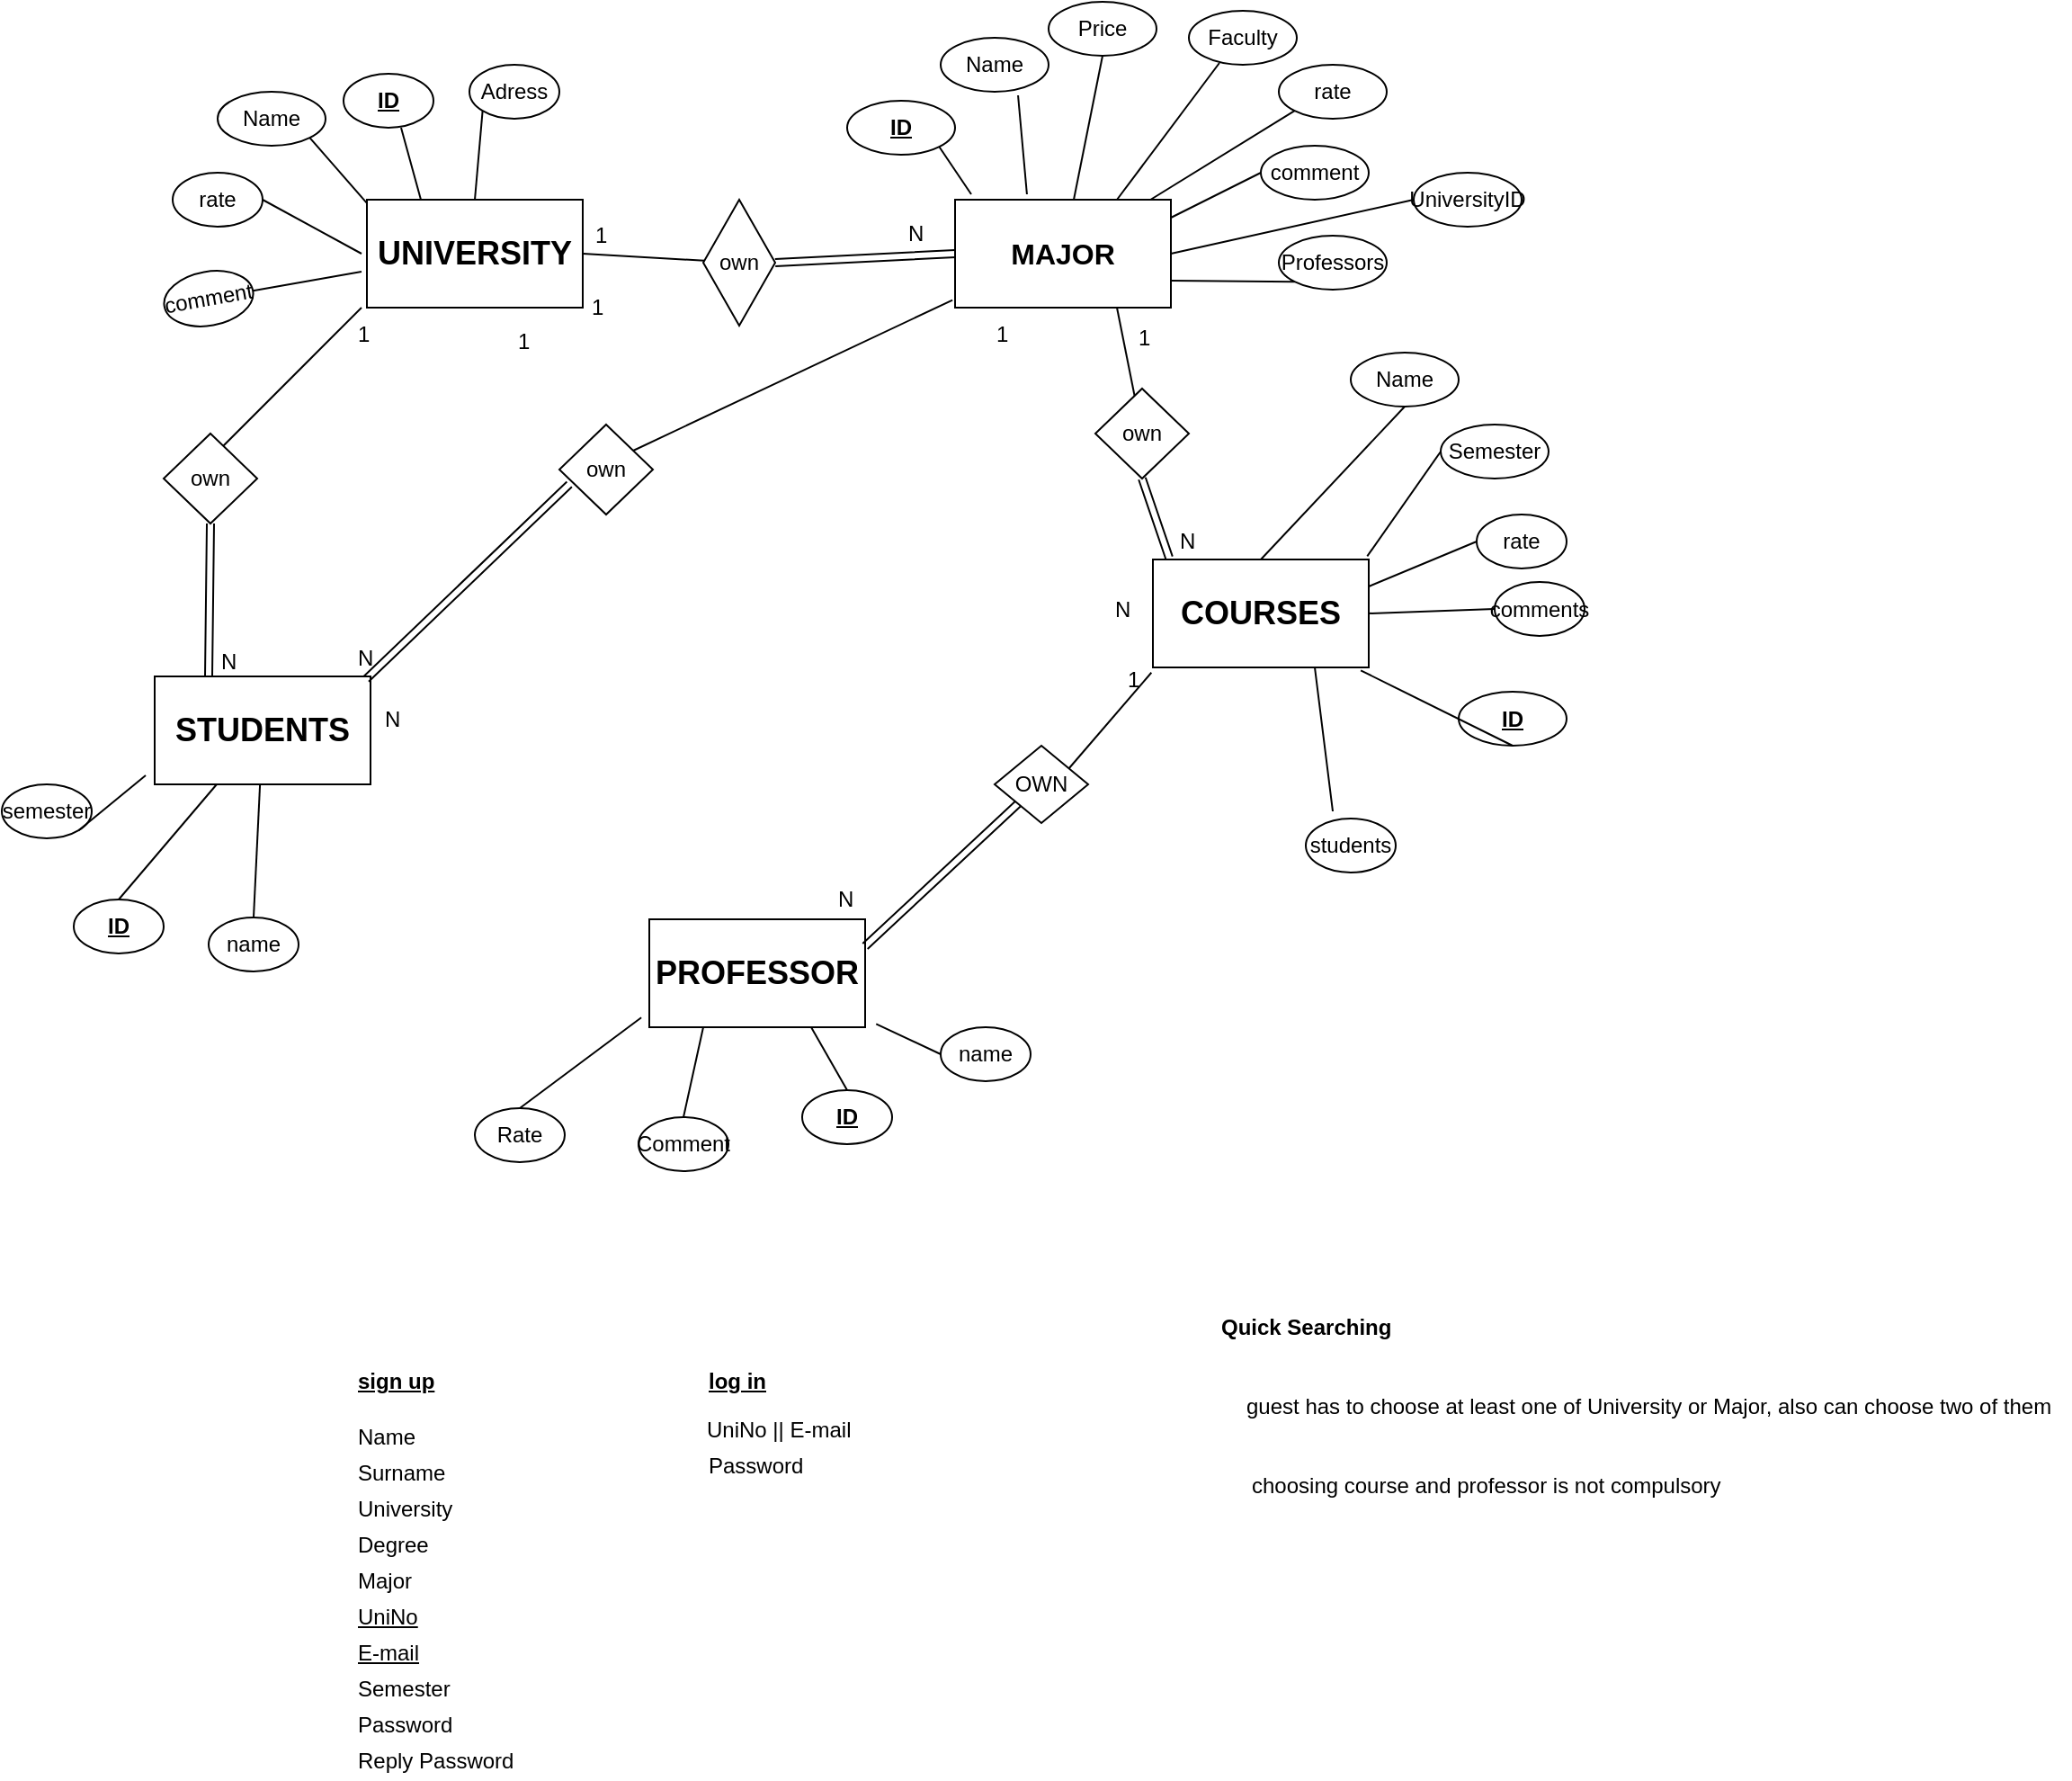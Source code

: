 <mxfile pages="1" version="11.2.8" type="github"><diagram id="ijWr5Q5TSFlggRzHRXla" name="Page-1"><mxGraphModel dx="1423" dy="727" grid="1" gridSize="10" guides="1" tooltips="1" connect="1" arrows="1" fold="1" page="1" pageScale="1" pageWidth="827" pageHeight="1169" math="0" shadow="0"><root><mxCell id="0"/><mxCell id="1" parent="0"/><mxCell id="vDg2-cKgCwArfojbxyv1-2" value="&lt;b&gt;&lt;font style=&quot;font-size: 18px&quot;&gt;UNIVERSITY&lt;/font&gt;&lt;/b&gt;" style="rounded=0;whiteSpace=wrap;html=1;" parent="1" vertex="1"><mxGeometry x="233" y="210" width="120" height="60" as="geometry"/></mxCell><mxCell id="vDg2-cKgCwArfojbxyv1-3" value="&lt;font size=&quot;3&quot;&gt;&lt;b&gt;MAJOR&lt;/b&gt;&lt;/font&gt;" style="rounded=0;whiteSpace=wrap;html=1;" parent="1" vertex="1"><mxGeometry x="560" y="210" width="120" height="60" as="geometry"/></mxCell><mxCell id="vDg2-cKgCwArfojbxyv1-6" value="" style="endArrow=none;html=1;exitX=1;exitY=0.5;exitDx=0;exitDy=0;" parent="1" source="vDg2-cKgCwArfojbxyv1-2" target="vDg2-cKgCwArfojbxyv1-7" edge="1"><mxGeometry width="50" height="50" relative="1" as="geometry"><mxPoint x="230" y="340" as="sourcePoint"/><mxPoint x="420" y="240" as="targetPoint"/></mxGeometry></mxCell><mxCell id="vDg2-cKgCwArfojbxyv1-7" value="own" style="rhombus;whiteSpace=wrap;html=1;" parent="1" vertex="1"><mxGeometry x="420" y="210" width="40" height="70" as="geometry"/></mxCell><mxCell id="vDg2-cKgCwArfojbxyv1-9" value="Name" style="ellipse;whiteSpace=wrap;html=1;" parent="1" vertex="1"><mxGeometry x="150" y="150" width="60" height="30" as="geometry"/></mxCell><mxCell id="vDg2-cKgCwArfojbxyv1-10" value="Adress" style="ellipse;whiteSpace=wrap;html=1;" parent="1" vertex="1"><mxGeometry x="290" y="135" width="50" height="30" as="geometry"/></mxCell><mxCell id="vDg2-cKgCwArfojbxyv1-11" value="&lt;b&gt;&lt;u&gt;ID&lt;/u&gt;&lt;/b&gt;" style="ellipse;whiteSpace=wrap;html=1;" parent="1" vertex="1"><mxGeometry x="220" y="140" width="50" height="30" as="geometry"/></mxCell><mxCell id="vDg2-cKgCwArfojbxyv1-12" value="rate" style="ellipse;whiteSpace=wrap;html=1;" parent="1" vertex="1"><mxGeometry x="125" y="195" width="50" height="30" as="geometry"/></mxCell><mxCell id="vDg2-cKgCwArfojbxyv1-15" value="" style="endArrow=none;html=1;exitX=1;exitY=0.5;exitDx=0;exitDy=0;" parent="1" source="vDg2-cKgCwArfojbxyv1-12" edge="1"><mxGeometry width="50" height="50" relative="1" as="geometry"><mxPoint x="130" y="350" as="sourcePoint"/><mxPoint x="230" y="240" as="targetPoint"/></mxGeometry></mxCell><mxCell id="vDg2-cKgCwArfojbxyv1-16" value="" style="endArrow=none;html=1;entryX=0;entryY=0.033;entryDx=0;entryDy=0;entryPerimeter=0;exitX=1;exitY=1;exitDx=0;exitDy=0;" parent="1" source="vDg2-cKgCwArfojbxyv1-9" target="vDg2-cKgCwArfojbxyv1-2" edge="1"><mxGeometry width="50" height="50" relative="1" as="geometry"><mxPoint x="130" y="350" as="sourcePoint"/><mxPoint x="180" y="300" as="targetPoint"/></mxGeometry></mxCell><mxCell id="vDg2-cKgCwArfojbxyv1-17" value="" style="endArrow=none;html=1;entryX=0.64;entryY=1;entryDx=0;entryDy=0;entryPerimeter=0;exitX=0.25;exitY=0;exitDx=0;exitDy=0;" parent="1" source="vDg2-cKgCwArfojbxyv1-2" target="vDg2-cKgCwArfojbxyv1-11" edge="1"><mxGeometry width="50" height="50" relative="1" as="geometry"><mxPoint x="130" y="420" as="sourcePoint"/><mxPoint x="180" y="370" as="targetPoint"/></mxGeometry></mxCell><mxCell id="vDg2-cKgCwArfojbxyv1-18" value="" style="endArrow=none;html=1;entryX=0;entryY=1;entryDx=0;entryDy=0;exitX=0.5;exitY=0;exitDx=0;exitDy=0;" parent="1" source="vDg2-cKgCwArfojbxyv1-2" target="vDg2-cKgCwArfojbxyv1-10" edge="1"><mxGeometry width="50" height="50" relative="1" as="geometry"><mxPoint x="130" y="490" as="sourcePoint"/><mxPoint x="180" y="440" as="targetPoint"/></mxGeometry></mxCell><mxCell id="vDg2-cKgCwArfojbxyv1-19" value="comment" style="ellipse;whiteSpace=wrap;html=1;rotation=-10;" parent="1" vertex="1"><mxGeometry x="120" y="250" width="50" height="30" as="geometry"/></mxCell><mxCell id="vDg2-cKgCwArfojbxyv1-20" value="" style="endArrow=none;html=1;exitX=1;exitY=0.5;exitDx=0;exitDy=0;" parent="1" source="vDg2-cKgCwArfojbxyv1-19" edge="1"><mxGeometry width="50" height="50" relative="1" as="geometry"><mxPoint x="120" y="360" as="sourcePoint"/><mxPoint x="230" y="250" as="targetPoint"/></mxGeometry></mxCell><mxCell id="vDg2-cKgCwArfojbxyv1-21" value="" style="shape=link;html=1;entryX=0;entryY=0.5;entryDx=0;entryDy=0;exitX=1;exitY=0.5;exitDx=0;exitDy=0;" parent="1" source="vDg2-cKgCwArfojbxyv1-7" target="vDg2-cKgCwArfojbxyv1-3" edge="1"><mxGeometry width="50" height="50" relative="1" as="geometry"><mxPoint x="120" y="360" as="sourcePoint"/><mxPoint x="170" y="310" as="targetPoint"/></mxGeometry></mxCell><mxCell id="vDg2-cKgCwArfojbxyv1-22" value="1" style="text;html=1;resizable=0;points=[];autosize=1;align=left;verticalAlign=top;spacingTop=-4;" parent="1" vertex="1"><mxGeometry x="358" y="220" width="20" height="20" as="geometry"/></mxCell><mxCell id="vDg2-cKgCwArfojbxyv1-23" value="N" style="text;html=1;resizable=0;points=[];autosize=1;align=left;verticalAlign=top;spacingTop=-4;" parent="1" vertex="1"><mxGeometry x="532" y="219" width="20" height="20" as="geometry"/></mxCell><mxCell id="vDg2-cKgCwArfojbxyv1-24" value="&lt;u&gt;&lt;b&gt;ID&lt;/b&gt;&lt;/u&gt;" style="ellipse;whiteSpace=wrap;html=1;" parent="1" vertex="1"><mxGeometry x="500" y="155" width="60" height="30" as="geometry"/></mxCell><mxCell id="vDg2-cKgCwArfojbxyv1-25" value="Name" style="ellipse;whiteSpace=wrap;html=1;" parent="1" vertex="1"><mxGeometry x="552" y="120" width="60" height="30" as="geometry"/></mxCell><mxCell id="vDg2-cKgCwArfojbxyv1-26" value="Faculty" style="ellipse;whiteSpace=wrap;html=1;" parent="1" vertex="1"><mxGeometry x="690" y="105" width="60" height="30" as="geometry"/></mxCell><mxCell id="vDg2-cKgCwArfojbxyv1-27" value="Price" style="ellipse;whiteSpace=wrap;html=1;" parent="1" vertex="1"><mxGeometry x="612" y="100" width="60" height="30" as="geometry"/></mxCell><mxCell id="vDg2-cKgCwArfojbxyv1-28" value="rate" style="ellipse;whiteSpace=wrap;html=1;" parent="1" vertex="1"><mxGeometry x="740" y="135" width="60" height="30" as="geometry"/></mxCell><mxCell id="vDg2-cKgCwArfojbxyv1-30" value="comment" style="ellipse;whiteSpace=wrap;html=1;" parent="1" vertex="1"><mxGeometry x="730" y="180" width="60" height="30" as="geometry"/></mxCell><mxCell id="vDg2-cKgCwArfojbxyv1-34" value="" style="endArrow=none;html=1;entryX=0.075;entryY=-0.05;entryDx=0;entryDy=0;entryPerimeter=0;exitX=1;exitY=1;exitDx=0;exitDy=0;" parent="1" source="vDg2-cKgCwArfojbxyv1-24" target="vDg2-cKgCwArfojbxyv1-3" edge="1"><mxGeometry width="50" height="50" relative="1" as="geometry"><mxPoint x="120" y="370" as="sourcePoint"/><mxPoint x="170" y="320" as="targetPoint"/></mxGeometry></mxCell><mxCell id="vDg2-cKgCwArfojbxyv1-35" value="" style="endArrow=none;html=1;entryX=0.717;entryY=1.067;entryDx=0;entryDy=0;entryPerimeter=0;exitX=0.333;exitY=-0.05;exitDx=0;exitDy=0;exitPerimeter=0;" parent="1" source="vDg2-cKgCwArfojbxyv1-3" target="vDg2-cKgCwArfojbxyv1-25" edge="1"><mxGeometry width="50" height="50" relative="1" as="geometry"><mxPoint x="120" y="440" as="sourcePoint"/><mxPoint x="170" y="390" as="targetPoint"/></mxGeometry></mxCell><mxCell id="vDg2-cKgCwArfojbxyv1-36" value="" style="endArrow=none;html=1;entryX=0;entryY=0.5;entryDx=0;entryDy=0;" parent="1" target="vDg2-cKgCwArfojbxyv1-30" edge="1"><mxGeometry width="50" height="50" relative="1" as="geometry"><mxPoint x="680" y="220" as="sourcePoint"/><mxPoint x="170" y="460" as="targetPoint"/></mxGeometry></mxCell><mxCell id="vDg2-cKgCwArfojbxyv1-37" value="" style="endArrow=none;html=1;exitX=0.5;exitY=1;exitDx=0;exitDy=0;" parent="1" source="vDg2-cKgCwArfojbxyv1-27" target="vDg2-cKgCwArfojbxyv1-3" edge="1"><mxGeometry width="50" height="50" relative="1" as="geometry"><mxPoint x="510" y="320" as="sourcePoint"/><mxPoint x="720" y="300" as="targetPoint"/></mxGeometry></mxCell><mxCell id="vDg2-cKgCwArfojbxyv1-38" value="" style="endArrow=none;html=1;entryX=0;entryY=1;entryDx=0;entryDy=0;" parent="1" source="vDg2-cKgCwArfojbxyv1-3" target="vDg2-cKgCwArfojbxyv1-28" edge="1"><mxGeometry width="50" height="50" relative="1" as="geometry"><mxPoint x="120" y="360" as="sourcePoint"/><mxPoint x="170" y="310" as="targetPoint"/></mxGeometry></mxCell><mxCell id="vDg2-cKgCwArfojbxyv1-39" value="" style="endArrow=none;html=1;entryX=0.283;entryY=0.967;entryDx=0;entryDy=0;entryPerimeter=0;exitX=0.75;exitY=0;exitDx=0;exitDy=0;" parent="1" source="vDg2-cKgCwArfojbxyv1-3" target="vDg2-cKgCwArfojbxyv1-26" edge="1"><mxGeometry width="50" height="50" relative="1" as="geometry"><mxPoint x="120" y="430" as="sourcePoint"/><mxPoint x="170" y="380" as="targetPoint"/></mxGeometry></mxCell><mxCell id="vDg2-cKgCwArfojbxyv1-40" value="&lt;b&gt;&lt;font style=&quot;font-size: 18px&quot;&gt;COURSES&lt;/font&gt;&lt;/b&gt;" style="rounded=0;whiteSpace=wrap;html=1;" parent="1" vertex="1"><mxGeometry x="670" y="410" width="120" height="60" as="geometry"/></mxCell><mxCell id="vDg2-cKgCwArfojbxyv1-41" value="" style="endArrow=none;html=1;entryX=0.75;entryY=1;entryDx=0;entryDy=0;" parent="1" target="vDg2-cKgCwArfojbxyv1-3" edge="1"><mxGeometry width="50" height="50" relative="1" as="geometry"><mxPoint x="660" y="320" as="sourcePoint"/><mxPoint x="220" y="490" as="targetPoint"/></mxGeometry></mxCell><mxCell id="vDg2-cKgCwArfojbxyv1-42" value="own" style="rhombus;whiteSpace=wrap;html=1;" parent="1" vertex="1"><mxGeometry x="638" y="315" width="52" height="50" as="geometry"/></mxCell><mxCell id="vDg2-cKgCwArfojbxyv1-43" value="" style="shape=link;html=1;entryX=0.5;entryY=1;entryDx=0;entryDy=0;exitX=0.075;exitY=-0.017;exitDx=0;exitDy=0;exitPerimeter=0;" parent="1" source="vDg2-cKgCwArfojbxyv1-40" target="vDg2-cKgCwArfojbxyv1-42" edge="1"><mxGeometry width="50" height="50" relative="1" as="geometry"><mxPoint x="170" y="540" as="sourcePoint"/><mxPoint x="220" y="490" as="targetPoint"/></mxGeometry></mxCell><mxCell id="vDg2-cKgCwArfojbxyv1-44" value="N" style="text;html=1;resizable=0;points=[];autosize=1;align=left;verticalAlign=top;spacingTop=-4;" parent="1" vertex="1"><mxGeometry x="683" y="390" width="20" height="20" as="geometry"/></mxCell><mxCell id="vDg2-cKgCwArfojbxyv1-45" value="1" style="text;html=1;resizable=0;points=[];autosize=1;align=left;verticalAlign=top;spacingTop=-4;" parent="1" vertex="1"><mxGeometry x="660" y="277" width="20" height="20" as="geometry"/></mxCell><mxCell id="vDg2-cKgCwArfojbxyv1-46" value="Semester" style="ellipse;whiteSpace=wrap;html=1;" parent="1" vertex="1"><mxGeometry x="830" y="335" width="60" height="30" as="geometry"/></mxCell><mxCell id="vDg2-cKgCwArfojbxyv1-47" value="Name" style="ellipse;whiteSpace=wrap;html=1;" parent="1" vertex="1"><mxGeometry x="780" y="295" width="60" height="30" as="geometry"/></mxCell><mxCell id="vDg2-cKgCwArfojbxyv1-48" value="&lt;u&gt;&lt;b&gt;ID&lt;/b&gt;&lt;/u&gt;" style="ellipse;whiteSpace=wrap;html=1;" parent="1" vertex="1"><mxGeometry x="840" y="483.5" width="60" height="30" as="geometry"/></mxCell><mxCell id="vDg2-cKgCwArfojbxyv1-49" value="rate" style="ellipse;whiteSpace=wrap;html=1;direction=west;" parent="1" vertex="1"><mxGeometry x="850" y="385" width="50" height="30" as="geometry"/></mxCell><mxCell id="vDg2-cKgCwArfojbxyv1-50" value="comments" style="ellipse;whiteSpace=wrap;html=1;direction=west;" parent="1" vertex="1"><mxGeometry x="860" y="422.5" width="50" height="30" as="geometry"/></mxCell><mxCell id="vDg2-cKgCwArfojbxyv1-51" value="name" style="ellipse;whiteSpace=wrap;html=1;direction=west;" parent="1" vertex="1"><mxGeometry x="552" y="670" width="50" height="30" as="geometry"/></mxCell><mxCell id="dNH0WeJW8AmUHDteS98Z-1" value="" style="endArrow=none;html=1;entryX=1;entryY=0.5;entryDx=0;entryDy=0;exitX=1;exitY=0.5;exitDx=0;exitDy=0;" parent="1" source="vDg2-cKgCwArfojbxyv1-40" target="vDg2-cKgCwArfojbxyv1-50" edge="1"><mxGeometry width="50" height="50" relative="1" as="geometry"><mxPoint x="120" y="560" as="sourcePoint"/><mxPoint x="170" y="510" as="targetPoint"/></mxGeometry></mxCell><mxCell id="dNH0WeJW8AmUHDteS98Z-2" value="" style="endArrow=none;html=1;entryX=0.5;entryY=1;entryDx=0;entryDy=0;exitX=0.963;exitY=1.028;exitDx=0;exitDy=0;exitPerimeter=0;" parent="1" source="vDg2-cKgCwArfojbxyv1-40" target="vDg2-cKgCwArfojbxyv1-48" edge="1"><mxGeometry width="50" height="50" relative="1" as="geometry"><mxPoint x="120" y="630" as="sourcePoint"/><mxPoint x="170" y="580" as="targetPoint"/></mxGeometry></mxCell><mxCell id="dNH0WeJW8AmUHDteS98Z-3" value="" style="endArrow=none;html=1;entryX=0;entryY=0.5;entryDx=0;entryDy=0;exitX=0.993;exitY=-0.03;exitDx=0;exitDy=0;exitPerimeter=0;" parent="1" source="vDg2-cKgCwArfojbxyv1-40" target="vDg2-cKgCwArfojbxyv1-46" edge="1"><mxGeometry width="50" height="50" relative="1" as="geometry"><mxPoint x="587" y="525" as="sourcePoint"/><mxPoint x="637" y="475" as="targetPoint"/></mxGeometry></mxCell><mxCell id="dNH0WeJW8AmUHDteS98Z-4" value="" style="endArrow=none;html=1;entryX=0.5;entryY=1;entryDx=0;entryDy=0;exitX=0.5;exitY=0;exitDx=0;exitDy=0;" parent="1" source="vDg2-cKgCwArfojbxyv1-40" target="vDg2-cKgCwArfojbxyv1-47" edge="1"><mxGeometry width="50" height="50" relative="1" as="geometry"><mxPoint x="315" y="584" as="sourcePoint"/><mxPoint x="365" y="534" as="targetPoint"/></mxGeometry></mxCell><mxCell id="dNH0WeJW8AmUHDteS98Z-5" value="" style="endArrow=none;html=1;entryX=1;entryY=0.5;entryDx=0;entryDy=0;exitX=1;exitY=0.25;exitDx=0;exitDy=0;" parent="1" source="vDg2-cKgCwArfojbxyv1-40" target="vDg2-cKgCwArfojbxyv1-49" edge="1"><mxGeometry width="50" height="50" relative="1" as="geometry"><mxPoint x="120" y="560" as="sourcePoint"/><mxPoint x="170" y="510" as="targetPoint"/></mxGeometry></mxCell><mxCell id="dNH0WeJW8AmUHDteS98Z-6" value="&lt;b&gt;&lt;font style=&quot;font-size: 18px&quot;&gt;PROFESSOR&lt;/font&gt;&lt;/b&gt;" style="rounded=0;whiteSpace=wrap;html=1;" parent="1" vertex="1"><mxGeometry x="390" y="610" width="120" height="60" as="geometry"/></mxCell><mxCell id="dNH0WeJW8AmUHDteS98Z-7" value="&lt;font style=&quot;font-size: 18px&quot;&gt;&lt;b&gt;STUDENTS&lt;/b&gt;&lt;/font&gt;" style="rounded=0;whiteSpace=wrap;html=1;" parent="1" vertex="1"><mxGeometry x="115" y="475" width="120" height="60" as="geometry"/></mxCell><mxCell id="dNH0WeJW8AmUHDteS98Z-8" value="" style="endArrow=none;html=1;entryX=-0.007;entryY=1.048;entryDx=0;entryDy=0;entryPerimeter=0;" parent="1" target="vDg2-cKgCwArfojbxyv1-40" edge="1"><mxGeometry width="50" height="50" relative="1" as="geometry"><mxPoint x="620" y="530" as="sourcePoint"/><mxPoint x="170" y="690" as="targetPoint"/></mxGeometry></mxCell><mxCell id="dNH0WeJW8AmUHDteS98Z-9" value="OWN" style="rhombus;whiteSpace=wrap;html=1;" parent="1" vertex="1"><mxGeometry x="582" y="513.5" width="52" height="43" as="geometry"/></mxCell><mxCell id="dNH0WeJW8AmUHDteS98Z-11" value="N" style="text;html=1;resizable=0;points=[];autosize=1;align=left;verticalAlign=top;spacingTop=-4;" parent="1" vertex="1"><mxGeometry x="493" y="589" width="20" height="20" as="geometry"/></mxCell><mxCell id="dNH0WeJW8AmUHDteS98Z-12" value="1" style="text;html=1;resizable=0;points=[];autosize=1;align=left;verticalAlign=top;spacingTop=-4;" parent="1" vertex="1"><mxGeometry x="654" y="467" width="20" height="20" as="geometry"/></mxCell><mxCell id="dNH0WeJW8AmUHDteS98Z-13" value="" style="shape=link;html=1;entryX=0;entryY=1;entryDx=0;entryDy=0;exitX=1;exitY=0.25;exitDx=0;exitDy=0;" parent="1" source="dNH0WeJW8AmUHDteS98Z-6" target="dNH0WeJW8AmUHDteS98Z-9" edge="1"><mxGeometry width="50" height="50" relative="1" as="geometry"><mxPoint x="120" y="740" as="sourcePoint"/><mxPoint x="170" y="690" as="targetPoint"/></mxGeometry></mxCell><mxCell id="dNH0WeJW8AmUHDteS98Z-14" value="Comment" style="ellipse;whiteSpace=wrap;html=1;direction=west;" parent="1" vertex="1"><mxGeometry x="384" y="720" width="50" height="30" as="geometry"/></mxCell><mxCell id="dNH0WeJW8AmUHDteS98Z-15" value="&lt;b&gt;&lt;u&gt;ID&lt;/u&gt;&lt;/b&gt;" style="ellipse;whiteSpace=wrap;html=1;direction=west;" parent="1" vertex="1"><mxGeometry x="475" y="705" width="50" height="30" as="geometry"/></mxCell><mxCell id="dNH0WeJW8AmUHDteS98Z-16" value="Rate" style="ellipse;whiteSpace=wrap;html=1;direction=west;" parent="1" vertex="1"><mxGeometry x="293" y="715" width="50" height="30" as="geometry"/></mxCell><mxCell id="dNH0WeJW8AmUHDteS98Z-17" value="" style="endArrow=none;html=1;entryX=-0.037;entryY=0.911;entryDx=0;entryDy=0;entryPerimeter=0;exitX=0.5;exitY=1;exitDx=0;exitDy=0;" parent="1" source="dNH0WeJW8AmUHDteS98Z-16" target="dNH0WeJW8AmUHDteS98Z-6" edge="1"><mxGeometry width="50" height="50" relative="1" as="geometry"><mxPoint x="120" y="820" as="sourcePoint"/><mxPoint x="170" y="770" as="targetPoint"/></mxGeometry></mxCell><mxCell id="dNH0WeJW8AmUHDteS98Z-18" value="" style="endArrow=none;html=1;entryX=1.051;entryY=0.97;entryDx=0;entryDy=0;entryPerimeter=0;exitX=1;exitY=0.5;exitDx=0;exitDy=0;" parent="1" source="vDg2-cKgCwArfojbxyv1-51" target="dNH0WeJW8AmUHDteS98Z-6" edge="1"><mxGeometry width="50" height="50" relative="1" as="geometry"><mxPoint x="120" y="820" as="sourcePoint"/><mxPoint x="170" y="770" as="targetPoint"/></mxGeometry></mxCell><mxCell id="dNH0WeJW8AmUHDteS98Z-19" value="" style="endArrow=none;html=1;entryX=0.25;entryY=1;entryDx=0;entryDy=0;exitX=0.5;exitY=1;exitDx=0;exitDy=0;" parent="1" source="dNH0WeJW8AmUHDteS98Z-14" target="dNH0WeJW8AmUHDteS98Z-6" edge="1"><mxGeometry width="50" height="50" relative="1" as="geometry"><mxPoint x="120" y="820" as="sourcePoint"/><mxPoint x="170" y="770" as="targetPoint"/></mxGeometry></mxCell><mxCell id="dNH0WeJW8AmUHDteS98Z-20" value="" style="endArrow=none;html=1;entryX=0.75;entryY=1;entryDx=0;entryDy=0;exitX=0.5;exitY=1;exitDx=0;exitDy=0;" parent="1" source="dNH0WeJW8AmUHDteS98Z-15" target="dNH0WeJW8AmUHDteS98Z-6" edge="1"><mxGeometry width="50" height="50" relative="1" as="geometry"><mxPoint x="120" y="820" as="sourcePoint"/><mxPoint x="170" y="770" as="targetPoint"/></mxGeometry></mxCell><mxCell id="dNH0WeJW8AmUHDteS98Z-25" value="1" style="text;html=1;resizable=0;points=[];autosize=1;align=left;verticalAlign=top;spacingTop=-4;" parent="1" vertex="1"><mxGeometry x="581" y="275" width="20" height="20" as="geometry"/></mxCell><mxCell id="dNH0WeJW8AmUHDteS98Z-31" value="1" style="text;html=1;resizable=0;points=[];autosize=1;align=left;verticalAlign=top;spacingTop=-4;" parent="1" vertex="1"><mxGeometry x="356" y="260" width="20" height="20" as="geometry"/></mxCell><mxCell id="dNH0WeJW8AmUHDteS98Z-36" value="1" style="text;html=1;resizable=0;points=[];autosize=1;align=left;verticalAlign=top;spacingTop=-4;" parent="1" vertex="1"><mxGeometry x="315" y="279" width="20" height="20" as="geometry"/></mxCell><mxCell id="dNH0WeJW8AmUHDteS98Z-39" value="semester" style="ellipse;whiteSpace=wrap;html=1;direction=west;" parent="1" vertex="1"><mxGeometry x="30" y="535" width="50" height="30" as="geometry"/></mxCell><mxCell id="dNH0WeJW8AmUHDteS98Z-40" value="&lt;b&gt;&lt;u&gt;ID&lt;/u&gt;&lt;/b&gt;" style="ellipse;whiteSpace=wrap;html=1;direction=west;" parent="1" vertex="1"><mxGeometry x="70" y="599" width="50" height="30" as="geometry"/></mxCell><mxCell id="dNH0WeJW8AmUHDteS98Z-41" value="name" style="ellipse;whiteSpace=wrap;html=1;direction=west;" parent="1" vertex="1"><mxGeometry x="145" y="609" width="50" height="30" as="geometry"/></mxCell><mxCell id="dNH0WeJW8AmUHDteS98Z-43" value="" style="endArrow=none;html=1;" parent="1" edge="1"><mxGeometry width="50" height="50" relative="1" as="geometry"><mxPoint x="140" y="360" as="sourcePoint"/><mxPoint x="230" y="270" as="targetPoint"/></mxGeometry></mxCell><mxCell id="dNH0WeJW8AmUHDteS98Z-46" value="own" style="rhombus;whiteSpace=wrap;html=1;" parent="1" vertex="1"><mxGeometry x="120" y="340" width="52" height="50" as="geometry"/></mxCell><mxCell id="dNH0WeJW8AmUHDteS98Z-47" value="" style="shape=link;html=1;entryX=0.5;entryY=1;entryDx=0;entryDy=0;exitX=0.25;exitY=0;exitDx=0;exitDy=0;" parent="1" source="dNH0WeJW8AmUHDteS98Z-7" target="dNH0WeJW8AmUHDteS98Z-46" edge="1"><mxGeometry width="50" height="50" relative="1" as="geometry"><mxPoint x="420.04" y="620" as="sourcePoint"/><mxPoint x="402.0" y="565" as="targetPoint"/></mxGeometry></mxCell><mxCell id="dNH0WeJW8AmUHDteS98Z-48" value="N" style="text;html=1;resizable=0;points=[];autosize=1;align=left;verticalAlign=top;spacingTop=-4;" parent="1" vertex="1"><mxGeometry x="150" y="457" width="20" height="20" as="geometry"/></mxCell><mxCell id="dNH0WeJW8AmUHDteS98Z-49" value="1" style="text;html=1;resizable=0;points=[];autosize=1;align=left;verticalAlign=top;spacingTop=-4;" parent="1" vertex="1"><mxGeometry x="226" y="275" width="20" height="20" as="geometry"/></mxCell><mxCell id="dNH0WeJW8AmUHDteS98Z-50" value="" style="endArrow=none;html=1;exitX=0;exitY=0;exitDx=0;exitDy=0;" parent="1" source="dNH0WeJW8AmUHDteS98Z-39" edge="1"><mxGeometry width="50" height="50" relative="1" as="geometry"><mxPoint x="30" y="820" as="sourcePoint"/><mxPoint x="110" y="530" as="targetPoint"/></mxGeometry></mxCell><mxCell id="dNH0WeJW8AmUHDteS98Z-51" value="" style="endArrow=none;html=1;exitX=0.5;exitY=1;exitDx=0;exitDy=0;" parent="1" source="dNH0WeJW8AmUHDteS98Z-41" target="dNH0WeJW8AmUHDteS98Z-7" edge="1"><mxGeometry width="50" height="50" relative="1" as="geometry"><mxPoint x="30" y="820" as="sourcePoint"/><mxPoint x="80" y="770" as="targetPoint"/></mxGeometry></mxCell><mxCell id="dNH0WeJW8AmUHDteS98Z-52" value="" style="endArrow=none;html=1;exitX=0.5;exitY=1;exitDx=0;exitDy=0;" parent="1" source="dNH0WeJW8AmUHDteS98Z-40" target="dNH0WeJW8AmUHDteS98Z-7" edge="1"><mxGeometry width="50" height="50" relative="1" as="geometry"><mxPoint x="30" y="820" as="sourcePoint"/><mxPoint x="80" y="770" as="targetPoint"/></mxGeometry></mxCell><mxCell id="dNH0WeJW8AmUHDteS98Z-54" value="" style="endArrow=none;html=1;entryX=-0.012;entryY=0.93;entryDx=0;entryDy=0;entryPerimeter=0;" parent="1" target="vDg2-cKgCwArfojbxyv1-3" edge="1"><mxGeometry width="50" height="50" relative="1" as="geometry"><mxPoint x="380" y="350" as="sourcePoint"/><mxPoint x="240" y="280" as="targetPoint"/></mxGeometry></mxCell><mxCell id="dNH0WeJW8AmUHDteS98Z-55" value="own" style="rhombus;whiteSpace=wrap;html=1;" parent="1" vertex="1"><mxGeometry x="340" y="335" width="52" height="50" as="geometry"/></mxCell><mxCell id="dNH0WeJW8AmUHDteS98Z-57" value="" style="shape=link;html=1;exitX=0.98;exitY=0.024;exitDx=0;exitDy=0;entryX=0.107;entryY=0.664;entryDx=0;entryDy=0;exitPerimeter=0;entryPerimeter=0;" parent="1" source="dNH0WeJW8AmUHDteS98Z-7" target="dNH0WeJW8AmUHDteS98Z-55" edge="1"><mxGeometry width="50" height="50" relative="1" as="geometry"><mxPoint x="460" y="620" as="sourcePoint"/><mxPoint x="530" y="530" as="targetPoint"/></mxGeometry></mxCell><mxCell id="dNH0WeJW8AmUHDteS98Z-58" value="N" style="text;html=1;resizable=0;points=[];autosize=1;align=left;verticalAlign=top;spacingTop=-4;" parent="1" vertex="1"><mxGeometry x="226" y="455" width="20" height="20" as="geometry"/></mxCell><mxCell id="dNH0WeJW8AmUHDteS98Z-63" value="N" style="text;html=1;resizable=0;points=[];autosize=1;align=left;verticalAlign=top;spacingTop=-4;" parent="1" vertex="1"><mxGeometry x="241" y="488.5" width="20" height="20" as="geometry"/></mxCell><mxCell id="dNH0WeJW8AmUHDteS98Z-64" value="N" style="text;html=1;resizable=0;points=[];autosize=1;align=left;verticalAlign=top;spacingTop=-4;" parent="1" vertex="1"><mxGeometry x="647" y="427.5" width="20" height="20" as="geometry"/></mxCell><mxCell id="0uxPo1K9osndQslpQJtW-1" value="Professors" style="ellipse;whiteSpace=wrap;html=1;" vertex="1" parent="1"><mxGeometry x="740" y="230" width="60" height="30" as="geometry"/></mxCell><mxCell id="0uxPo1K9osndQslpQJtW-2" value="" style="endArrow=none;html=1;entryX=0;entryY=1;entryDx=0;entryDy=0;exitX=1;exitY=0.75;exitDx=0;exitDy=0;" edge="1" parent="1" source="vDg2-cKgCwArfojbxyv1-3" target="0uxPo1K9osndQslpQJtW-1"><mxGeometry width="50" height="50" relative="1" as="geometry"><mxPoint x="678.369" y="220" as="sourcePoint"/><mxPoint x="758.358" y="170.388" as="targetPoint"/></mxGeometry></mxCell><mxCell id="0uxPo1K9osndQslpQJtW-3" value="UniversityID" style="ellipse;whiteSpace=wrap;html=1;" vertex="1" parent="1"><mxGeometry x="815" y="195" width="60" height="30" as="geometry"/></mxCell><mxCell id="0uxPo1K9osndQslpQJtW-4" value="&lt;span style=&quot;font-family: &amp;#34;helvetica&amp;#34; , &amp;#34;arial&amp;#34; , sans-serif ; font-size: 0px&quot;&gt;%3CmxGraphModel%3E%3Croot%3E%3CmxCell%20id%3D%220%22%2F%3E%3CmxCell%20id%3D%221%22%20parent%3D%220%22%2F%3E%3CmxCell%20id%3D%222%22%20value%3D%22%22%20style%3D%22endArrow%3Dnone%3Bhtml%3D1%3BentryX%3D0%3BentryY%3D1%3BentryDx%3D0%3BentryDy%3D0%3B%22%20edge%3D%221%22%20parent%3D%221%22%3E%3CmxGeometry%20width%3D%2250%22%20height%3D%2250%22%20relative%3D%221%22%20as%3D%22geometry%22%3E%3CmxPoint%20x%3D%22668.369%22%20y%3D%22210%22%20as%3D%22sourcePoint%22%2F%3E%3CmxPoint%20x%3D%22748.358%22%20y%3D%22160.388%22%20as%3D%22targetPoint%22%2F%3E%3C%2FmxGeometry%3E%3C%2FmxCell%3E%3C%2Froot%3E%3C%2FmxGraphModel%3E&lt;/span&gt;" style="text;html=1;resizable=0;points=[];autosize=1;align=left;verticalAlign=top;spacingTop=-4;" vertex="1" parent="1"><mxGeometry x="739" y="299" width="20" height="20" as="geometry"/></mxCell><mxCell id="0uxPo1K9osndQslpQJtW-5" value="" style="endArrow=none;html=1;entryX=0;entryY=0.5;entryDx=0;entryDy=0;exitX=1;exitY=0.5;exitDx=0;exitDy=0;" edge="1" parent="1" source="vDg2-cKgCwArfojbxyv1-3" target="0uxPo1K9osndQslpQJtW-3"><mxGeometry width="50" height="50" relative="1" as="geometry"><mxPoint x="678.369" y="220" as="sourcePoint"/><mxPoint x="758.358" y="170.388" as="targetPoint"/></mxGeometry></mxCell><mxCell id="0uxPo1K9osndQslpQJtW-6" value="students" style="ellipse;whiteSpace=wrap;html=1;direction=west;" vertex="1" parent="1"><mxGeometry x="755" y="554" width="50" height="30" as="geometry"/></mxCell><mxCell id="0uxPo1K9osndQslpQJtW-7" value="" style="endArrow=none;html=1;entryX=0.75;entryY=1;entryDx=0;entryDy=0;" edge="1" parent="1" target="vDg2-cKgCwArfojbxyv1-40"><mxGeometry width="50" height="50" relative="1" as="geometry"><mxPoint x="770" y="550" as="sourcePoint"/><mxPoint x="80" y="770" as="targetPoint"/></mxGeometry></mxCell><mxCell id="0uxPo1K9osndQslpQJtW-9" value="&lt;b&gt;&lt;u&gt;sign up&lt;/u&gt;&lt;/b&gt;" style="text;html=1;resizable=0;points=[];autosize=1;align=left;verticalAlign=top;spacingTop=-4;" vertex="1" parent="1"><mxGeometry x="226" y="857" width="60" height="20" as="geometry"/></mxCell><mxCell id="0uxPo1K9osndQslpQJtW-10" value="Name" style="text;html=1;resizable=0;points=[];autosize=1;align=left;verticalAlign=top;spacingTop=-4;" vertex="1" parent="1"><mxGeometry x="226" y="888" width="50" height="20" as="geometry"/></mxCell><mxCell id="0uxPo1K9osndQslpQJtW-13" value="Surname" style="text;html=1;resizable=0;points=[];autosize=1;align=left;verticalAlign=top;spacingTop=-4;" vertex="1" parent="1"><mxGeometry x="226" y="908" width="60" height="20" as="geometry"/></mxCell><mxCell id="0uxPo1K9osndQslpQJtW-14" value="University" style="text;html=1;resizable=0;points=[];autosize=1;align=left;verticalAlign=top;spacingTop=-4;" vertex="1" parent="1"><mxGeometry x="226" y="928" width="70" height="20" as="geometry"/></mxCell><mxCell id="0uxPo1K9osndQslpQJtW-15" value="Degree" style="text;html=1;resizable=0;points=[];autosize=1;align=left;verticalAlign=top;spacingTop=-4;" vertex="1" parent="1"><mxGeometry x="226" y="948" width="50" height="20" as="geometry"/></mxCell><mxCell id="0uxPo1K9osndQslpQJtW-16" value="Major" style="text;html=1;resizable=0;points=[];autosize=1;align=left;verticalAlign=top;spacingTop=-4;" vertex="1" parent="1"><mxGeometry x="226" y="968" width="50" height="20" as="geometry"/></mxCell><mxCell id="0uxPo1K9osndQslpQJtW-17" value="&lt;u&gt;UniNo&lt;/u&gt;" style="text;html=1;resizable=0;points=[];autosize=1;align=left;verticalAlign=top;spacingTop=-4;" vertex="1" parent="1"><mxGeometry x="226" y="988" width="50" height="20" as="geometry"/></mxCell><mxCell id="0uxPo1K9osndQslpQJtW-18" value="Password" style="text;html=1;resizable=0;points=[];autosize=1;align=left;verticalAlign=top;spacingTop=-4;" vertex="1" parent="1"><mxGeometry x="226" y="1048" width="70" height="20" as="geometry"/></mxCell><mxCell id="0uxPo1K9osndQslpQJtW-19" value="Reply Password" style="text;html=1;resizable=0;points=[];autosize=1;align=left;verticalAlign=top;spacingTop=-4;" vertex="1" parent="1"><mxGeometry x="226" y="1068" width="100" height="20" as="geometry"/></mxCell><mxCell id="0uxPo1K9osndQslpQJtW-20" value="&lt;b&gt;&lt;u&gt;log in&lt;/u&gt;&lt;/b&gt;" style="text;html=1;resizable=0;points=[];autosize=1;align=left;verticalAlign=top;spacingTop=-4;" vertex="1" parent="1"><mxGeometry x="421" y="857" width="50" height="20" as="geometry"/></mxCell><mxCell id="0uxPo1K9osndQslpQJtW-21" value="UniNo || E-mail" style="text;html=1;resizable=0;points=[];autosize=1;align=left;verticalAlign=top;spacingTop=-4;" vertex="1" parent="1"><mxGeometry x="420" y="884" width="100" height="20" as="geometry"/></mxCell><mxCell id="0uxPo1K9osndQslpQJtW-22" value="Password" style="text;html=1;resizable=0;points=[];autosize=1;align=left;verticalAlign=top;spacingTop=-4;" vertex="1" parent="1"><mxGeometry x="421" y="904" width="70" height="20" as="geometry"/></mxCell><mxCell id="0uxPo1K9osndQslpQJtW-23" value="&lt;u&gt;E-mail&lt;/u&gt;" style="text;html=1;resizable=0;points=[];autosize=1;align=left;verticalAlign=top;spacingTop=-4;" vertex="1" parent="1"><mxGeometry x="226" y="1008" width="50" height="20" as="geometry"/></mxCell><mxCell id="0uxPo1K9osndQslpQJtW-24" value="Semester" style="text;html=1;resizable=0;points=[];autosize=1;align=left;verticalAlign=top;spacingTop=-4;" vertex="1" parent="1"><mxGeometry x="226" y="1028" width="70" height="20" as="geometry"/></mxCell><mxCell id="0uxPo1K9osndQslpQJtW-25" value="&lt;b&gt;Quick Searching&lt;/b&gt;" style="text;html=1;resizable=0;points=[];autosize=1;align=left;verticalAlign=top;spacingTop=-4;" vertex="1" parent="1"><mxGeometry x="706" y="827" width="110" height="20" as="geometry"/></mxCell><mxCell id="0uxPo1K9osndQslpQJtW-27" value="guest has to choose at least one of University or Major, also can choose two of them" style="text;html=1;resizable=0;points=[];autosize=1;align=left;verticalAlign=top;spacingTop=-4;" vertex="1" parent="1"><mxGeometry x="720" y="871" width="460" height="20" as="geometry"/></mxCell><mxCell id="0uxPo1K9osndQslpQJtW-28" value="choosing course and professor is not compulsory" style="text;html=1;resizable=0;points=[];autosize=1;align=left;verticalAlign=top;spacingTop=-4;" vertex="1" parent="1"><mxGeometry x="723" y="915" width="280" height="20" as="geometry"/></mxCell></root></mxGraphModel></diagram></mxfile>
